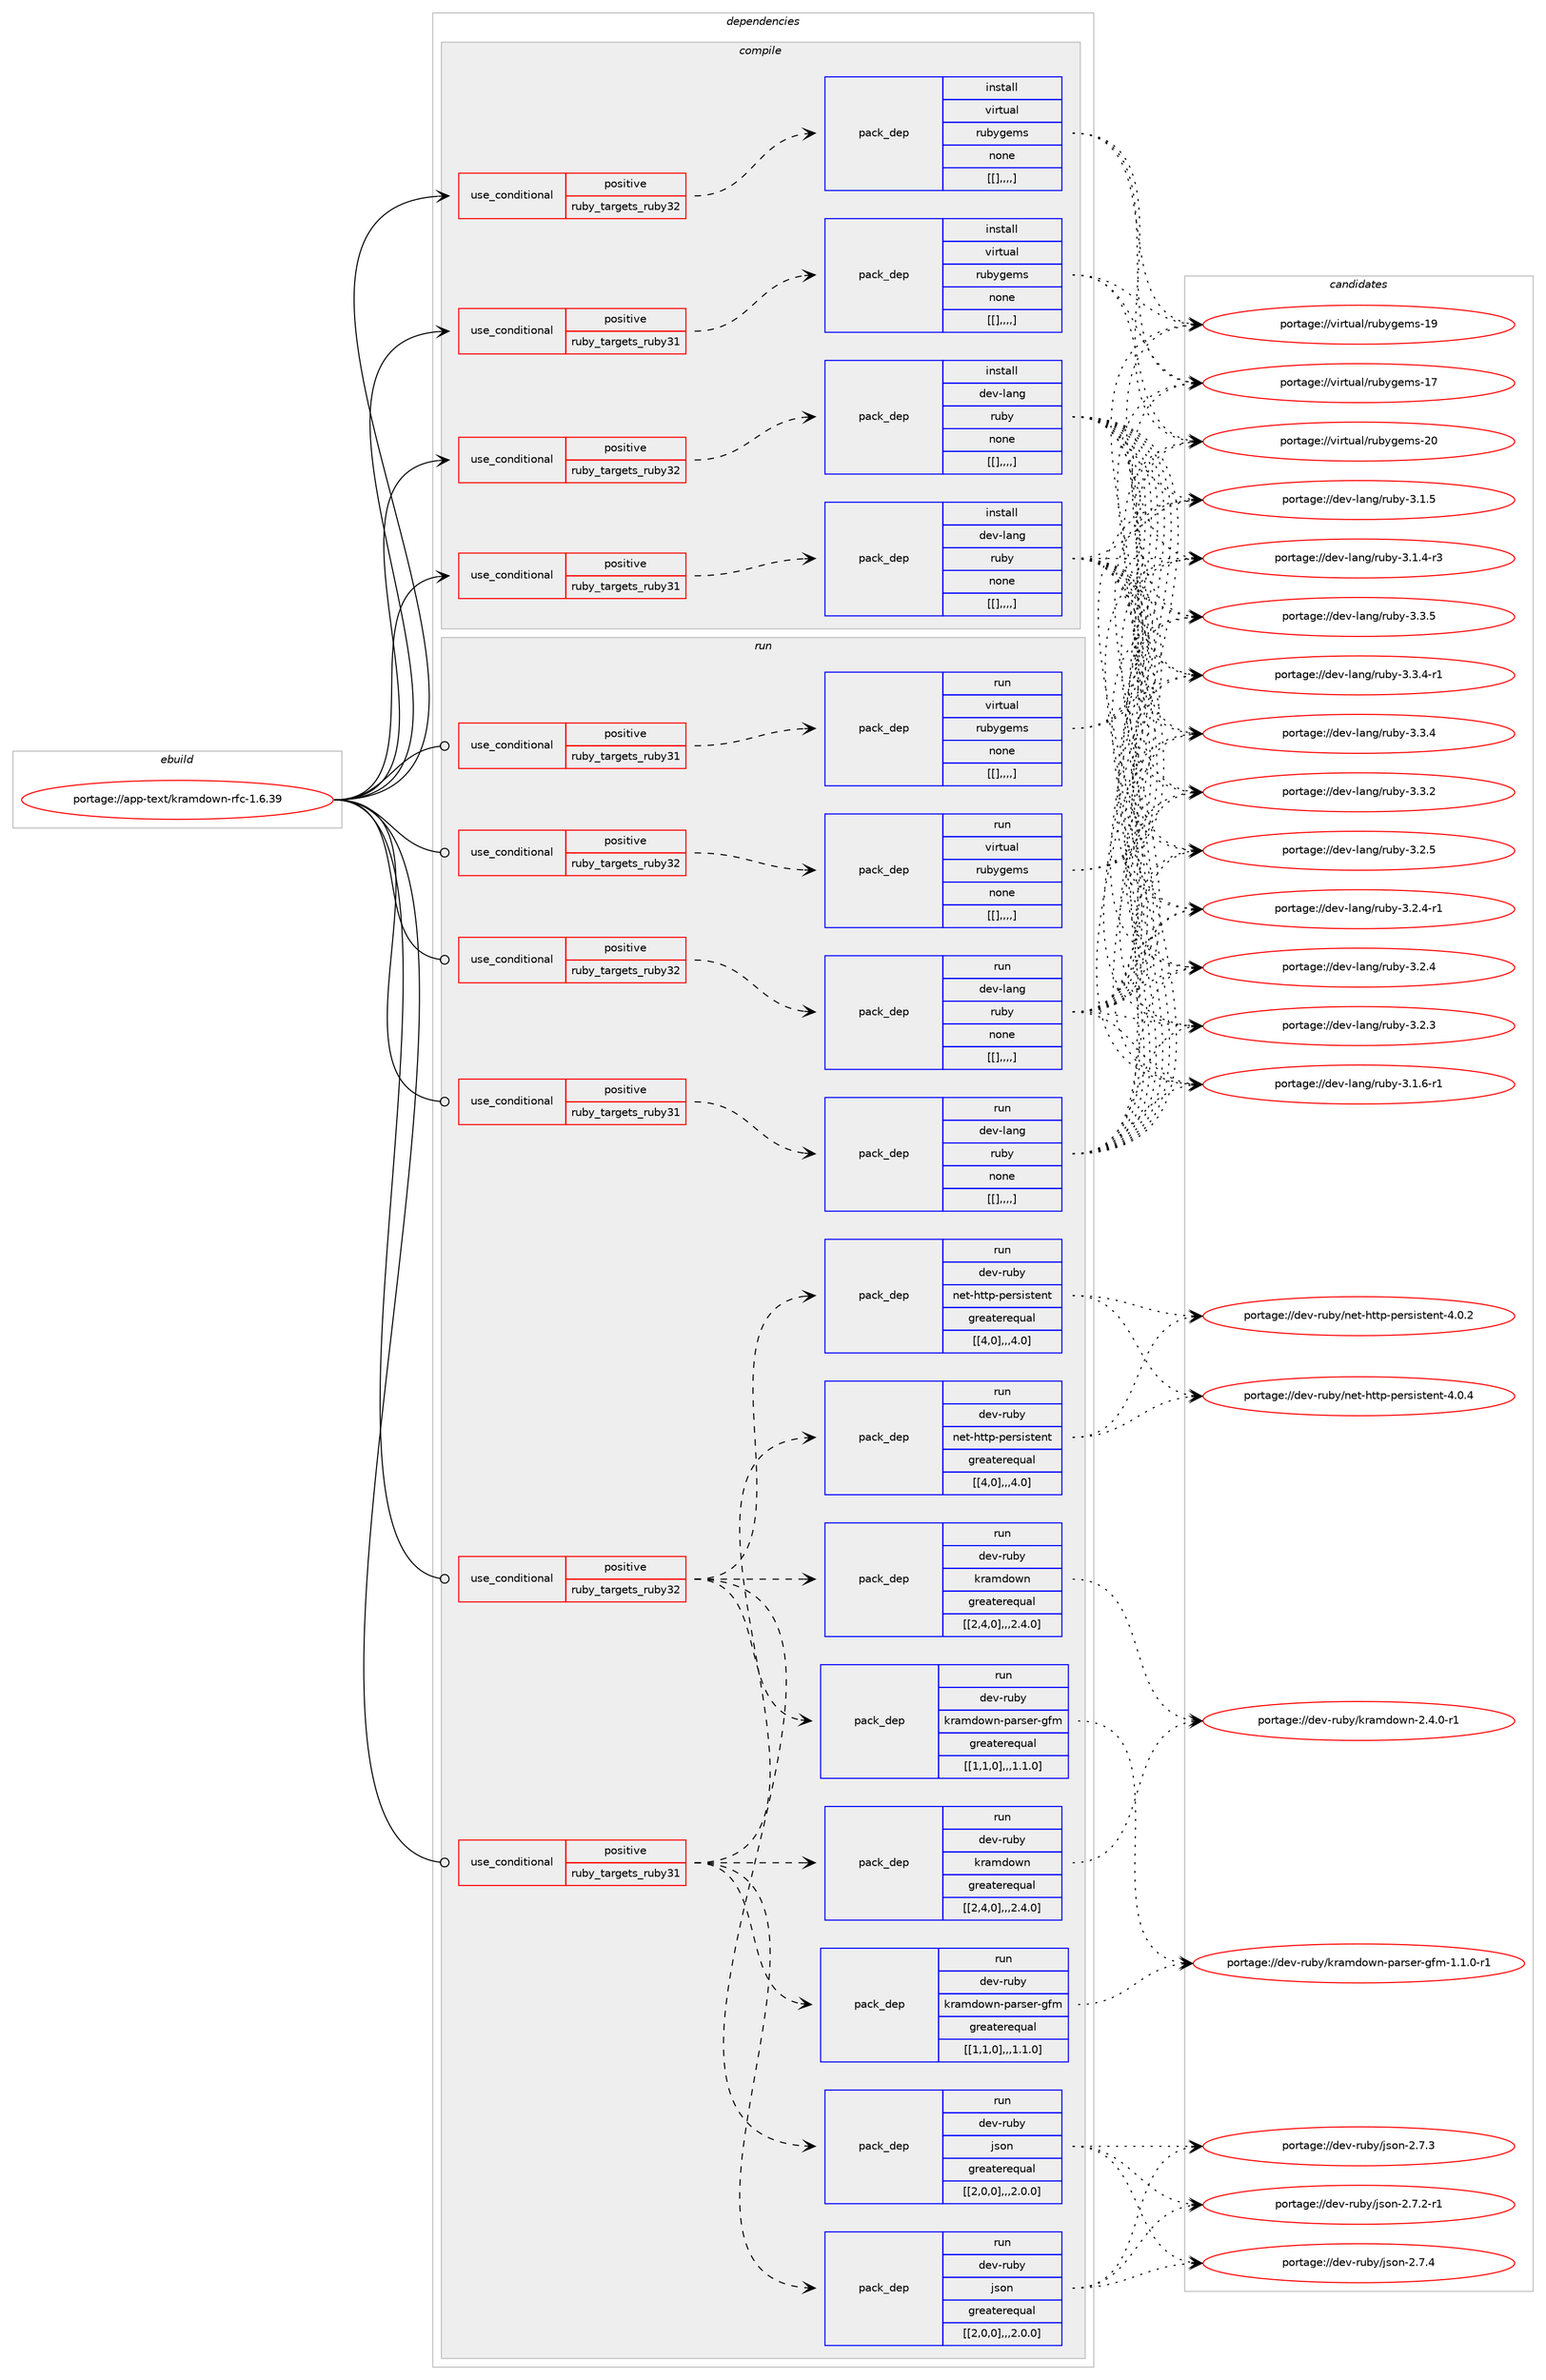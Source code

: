 digraph prolog {

# *************
# Graph options
# *************

newrank=true;
concentrate=true;
compound=true;
graph [rankdir=LR,fontname=Helvetica,fontsize=10,ranksep=1.5];#, ranksep=2.5, nodesep=0.2];
edge  [arrowhead=vee];
node  [fontname=Helvetica,fontsize=10];

# **********
# The ebuild
# **********

subgraph cluster_leftcol {
color=gray;
label=<<i>ebuild</i>>;
id [label="portage://app-text/kramdown-rfc-1.6.39", color=red, width=4, href="../app-text/kramdown-rfc-1.6.39.svg"];
}

# ****************
# The dependencies
# ****************

subgraph cluster_midcol {
color=gray;
label=<<i>dependencies</i>>;
subgraph cluster_compile {
fillcolor="#eeeeee";
style=filled;
label=<<i>compile</i>>;
subgraph cond16546 {
dependency58468 [label=<<TABLE BORDER="0" CELLBORDER="1" CELLSPACING="0" CELLPADDING="4"><TR><TD ROWSPAN="3" CELLPADDING="10">use_conditional</TD></TR><TR><TD>positive</TD></TR><TR><TD>ruby_targets_ruby31</TD></TR></TABLE>>, shape=none, color=red];
subgraph pack41377 {
dependency58510 [label=<<TABLE BORDER="0" CELLBORDER="1" CELLSPACING="0" CELLPADDING="4" WIDTH="220"><TR><TD ROWSPAN="6" CELLPADDING="30">pack_dep</TD></TR><TR><TD WIDTH="110">install</TD></TR><TR><TD>dev-lang</TD></TR><TR><TD>ruby</TD></TR><TR><TD>none</TD></TR><TR><TD>[[],,,,]</TD></TR></TABLE>>, shape=none, color=blue];
}
dependency58468:e -> dependency58510:w [weight=20,style="dashed",arrowhead="vee"];
}
id:e -> dependency58468:w [weight=20,style="solid",arrowhead="vee"];
subgraph cond16561 {
dependency58558 [label=<<TABLE BORDER="0" CELLBORDER="1" CELLSPACING="0" CELLPADDING="4"><TR><TD ROWSPAN="3" CELLPADDING="10">use_conditional</TD></TR><TR><TD>positive</TD></TR><TR><TD>ruby_targets_ruby31</TD></TR></TABLE>>, shape=none, color=red];
subgraph pack41425 {
dependency58560 [label=<<TABLE BORDER="0" CELLBORDER="1" CELLSPACING="0" CELLPADDING="4" WIDTH="220"><TR><TD ROWSPAN="6" CELLPADDING="30">pack_dep</TD></TR><TR><TD WIDTH="110">install</TD></TR><TR><TD>virtual</TD></TR><TR><TD>rubygems</TD></TR><TR><TD>none</TD></TR><TR><TD>[[],,,,]</TD></TR></TABLE>>, shape=none, color=blue];
}
dependency58558:e -> dependency58560:w [weight=20,style="dashed",arrowhead="vee"];
}
id:e -> dependency58558:w [weight=20,style="solid",arrowhead="vee"];
subgraph cond16597 {
dependency58676 [label=<<TABLE BORDER="0" CELLBORDER="1" CELLSPACING="0" CELLPADDING="4"><TR><TD ROWSPAN="3" CELLPADDING="10">use_conditional</TD></TR><TR><TD>positive</TD></TR><TR><TD>ruby_targets_ruby32</TD></TR></TABLE>>, shape=none, color=red];
subgraph pack41516 {
dependency58680 [label=<<TABLE BORDER="0" CELLBORDER="1" CELLSPACING="0" CELLPADDING="4" WIDTH="220"><TR><TD ROWSPAN="6" CELLPADDING="30">pack_dep</TD></TR><TR><TD WIDTH="110">install</TD></TR><TR><TD>dev-lang</TD></TR><TR><TD>ruby</TD></TR><TR><TD>none</TD></TR><TR><TD>[[],,,,]</TD></TR></TABLE>>, shape=none, color=blue];
}
dependency58676:e -> dependency58680:w [weight=20,style="dashed",arrowhead="vee"];
}
id:e -> dependency58676:w [weight=20,style="solid",arrowhead="vee"];
subgraph cond16604 {
dependency58765 [label=<<TABLE BORDER="0" CELLBORDER="1" CELLSPACING="0" CELLPADDING="4"><TR><TD ROWSPAN="3" CELLPADDING="10">use_conditional</TD></TR><TR><TD>positive</TD></TR><TR><TD>ruby_targets_ruby32</TD></TR></TABLE>>, shape=none, color=red];
subgraph pack41633 {
dependency58896 [label=<<TABLE BORDER="0" CELLBORDER="1" CELLSPACING="0" CELLPADDING="4" WIDTH="220"><TR><TD ROWSPAN="6" CELLPADDING="30">pack_dep</TD></TR><TR><TD WIDTH="110">install</TD></TR><TR><TD>virtual</TD></TR><TR><TD>rubygems</TD></TR><TR><TD>none</TD></TR><TR><TD>[[],,,,]</TD></TR></TABLE>>, shape=none, color=blue];
}
dependency58765:e -> dependency58896:w [weight=20,style="dashed",arrowhead="vee"];
}
id:e -> dependency58765:w [weight=20,style="solid",arrowhead="vee"];
}
subgraph cluster_compileandrun {
fillcolor="#eeeeee";
style=filled;
label=<<i>compile and run</i>>;
}
subgraph cluster_run {
fillcolor="#eeeeee";
style=filled;
label=<<i>run</i>>;
subgraph cond16661 {
dependency58920 [label=<<TABLE BORDER="0" CELLBORDER="1" CELLSPACING="0" CELLPADDING="4"><TR><TD ROWSPAN="3" CELLPADDING="10">use_conditional</TD></TR><TR><TD>positive</TD></TR><TR><TD>ruby_targets_ruby31</TD></TR></TABLE>>, shape=none, color=red];
subgraph pack41744 {
dependency59005 [label=<<TABLE BORDER="0" CELLBORDER="1" CELLSPACING="0" CELLPADDING="4" WIDTH="220"><TR><TD ROWSPAN="6" CELLPADDING="30">pack_dep</TD></TR><TR><TD WIDTH="110">run</TD></TR><TR><TD>dev-lang</TD></TR><TR><TD>ruby</TD></TR><TR><TD>none</TD></TR><TR><TD>[[],,,,]</TD></TR></TABLE>>, shape=none, color=blue];
}
dependency58920:e -> dependency59005:w [weight=20,style="dashed",arrowhead="vee"];
}
id:e -> dependency58920:w [weight=20,style="solid",arrowhead="odot"];
subgraph cond16678 {
dependency59010 [label=<<TABLE BORDER="0" CELLBORDER="1" CELLSPACING="0" CELLPADDING="4"><TR><TD ROWSPAN="3" CELLPADDING="10">use_conditional</TD></TR><TR><TD>positive</TD></TR><TR><TD>ruby_targets_ruby31</TD></TR></TABLE>>, shape=none, color=red];
subgraph pack41792 {
dependency59047 [label=<<TABLE BORDER="0" CELLBORDER="1" CELLSPACING="0" CELLPADDING="4" WIDTH="220"><TR><TD ROWSPAN="6" CELLPADDING="30">pack_dep</TD></TR><TR><TD WIDTH="110">run</TD></TR><TR><TD>dev-ruby</TD></TR><TR><TD>json</TD></TR><TR><TD>greaterequal</TD></TR><TR><TD>[[2,0,0],,,2.0.0]</TD></TR></TABLE>>, shape=none, color=blue];
}
dependency59010:e -> dependency59047:w [weight=20,style="dashed",arrowhead="vee"];
subgraph pack41810 {
dependency59050 [label=<<TABLE BORDER="0" CELLBORDER="1" CELLSPACING="0" CELLPADDING="4" WIDTH="220"><TR><TD ROWSPAN="6" CELLPADDING="30">pack_dep</TD></TR><TR><TD WIDTH="110">run</TD></TR><TR><TD>dev-ruby</TD></TR><TR><TD>kramdown</TD></TR><TR><TD>greaterequal</TD></TR><TR><TD>[[2,4,0],,,2.4.0]</TD></TR></TABLE>>, shape=none, color=blue];
}
dependency59010:e -> dependency59050:w [weight=20,style="dashed",arrowhead="vee"];
subgraph pack41840 {
dependency59107 [label=<<TABLE BORDER="0" CELLBORDER="1" CELLSPACING="0" CELLPADDING="4" WIDTH="220"><TR><TD ROWSPAN="6" CELLPADDING="30">pack_dep</TD></TR><TR><TD WIDTH="110">run</TD></TR><TR><TD>dev-ruby</TD></TR><TR><TD>kramdown-parser-gfm</TD></TR><TR><TD>greaterequal</TD></TR><TR><TD>[[1,1,0],,,1.1.0]</TD></TR></TABLE>>, shape=none, color=blue];
}
dependency59010:e -> dependency59107:w [weight=20,style="dashed",arrowhead="vee"];
subgraph pack41890 {
dependency59150 [label=<<TABLE BORDER="0" CELLBORDER="1" CELLSPACING="0" CELLPADDING="4" WIDTH="220"><TR><TD ROWSPAN="6" CELLPADDING="30">pack_dep</TD></TR><TR><TD WIDTH="110">run</TD></TR><TR><TD>dev-ruby</TD></TR><TR><TD>net-http-persistent</TD></TR><TR><TD>greaterequal</TD></TR><TR><TD>[[4,0],,,4.0]</TD></TR></TABLE>>, shape=none, color=blue];
}
dependency59010:e -> dependency59150:w [weight=20,style="dashed",arrowhead="vee"];
}
id:e -> dependency59010:w [weight=20,style="solid",arrowhead="odot"];
subgraph cond16710 {
dependency59224 [label=<<TABLE BORDER="0" CELLBORDER="1" CELLSPACING="0" CELLPADDING="4"><TR><TD ROWSPAN="3" CELLPADDING="10">use_conditional</TD></TR><TR><TD>positive</TD></TR><TR><TD>ruby_targets_ruby31</TD></TR></TABLE>>, shape=none, color=red];
subgraph pack41954 {
dependency59226 [label=<<TABLE BORDER="0" CELLBORDER="1" CELLSPACING="0" CELLPADDING="4" WIDTH="220"><TR><TD ROWSPAN="6" CELLPADDING="30">pack_dep</TD></TR><TR><TD WIDTH="110">run</TD></TR><TR><TD>virtual</TD></TR><TR><TD>rubygems</TD></TR><TR><TD>none</TD></TR><TR><TD>[[],,,,]</TD></TR></TABLE>>, shape=none, color=blue];
}
dependency59224:e -> dependency59226:w [weight=20,style="dashed",arrowhead="vee"];
}
id:e -> dependency59224:w [weight=20,style="solid",arrowhead="odot"];
subgraph cond16716 {
dependency59252 [label=<<TABLE BORDER="0" CELLBORDER="1" CELLSPACING="0" CELLPADDING="4"><TR><TD ROWSPAN="3" CELLPADDING="10">use_conditional</TD></TR><TR><TD>positive</TD></TR><TR><TD>ruby_targets_ruby32</TD></TR></TABLE>>, shape=none, color=red];
subgraph pack42006 {
dependency59369 [label=<<TABLE BORDER="0" CELLBORDER="1" CELLSPACING="0" CELLPADDING="4" WIDTH="220"><TR><TD ROWSPAN="6" CELLPADDING="30">pack_dep</TD></TR><TR><TD WIDTH="110">run</TD></TR><TR><TD>dev-lang</TD></TR><TR><TD>ruby</TD></TR><TR><TD>none</TD></TR><TR><TD>[[],,,,]</TD></TR></TABLE>>, shape=none, color=blue];
}
dependency59252:e -> dependency59369:w [weight=20,style="dashed",arrowhead="vee"];
}
id:e -> dependency59252:w [weight=20,style="solid",arrowhead="odot"];
subgraph cond16736 {
dependency59399 [label=<<TABLE BORDER="0" CELLBORDER="1" CELLSPACING="0" CELLPADDING="4"><TR><TD ROWSPAN="3" CELLPADDING="10">use_conditional</TD></TR><TR><TD>positive</TD></TR><TR><TD>ruby_targets_ruby32</TD></TR></TABLE>>, shape=none, color=red];
subgraph pack42099 {
dependency59429 [label=<<TABLE BORDER="0" CELLBORDER="1" CELLSPACING="0" CELLPADDING="4" WIDTH="220"><TR><TD ROWSPAN="6" CELLPADDING="30">pack_dep</TD></TR><TR><TD WIDTH="110">run</TD></TR><TR><TD>dev-ruby</TD></TR><TR><TD>json</TD></TR><TR><TD>greaterequal</TD></TR><TR><TD>[[2,0,0],,,2.0.0]</TD></TR></TABLE>>, shape=none, color=blue];
}
dependency59399:e -> dependency59429:w [weight=20,style="dashed",arrowhead="vee"];
subgraph pack42120 {
dependency59449 [label=<<TABLE BORDER="0" CELLBORDER="1" CELLSPACING="0" CELLPADDING="4" WIDTH="220"><TR><TD ROWSPAN="6" CELLPADDING="30">pack_dep</TD></TR><TR><TD WIDTH="110">run</TD></TR><TR><TD>dev-ruby</TD></TR><TR><TD>kramdown</TD></TR><TR><TD>greaterequal</TD></TR><TR><TD>[[2,4,0],,,2.4.0]</TD></TR></TABLE>>, shape=none, color=blue];
}
dependency59399:e -> dependency59449:w [weight=20,style="dashed",arrowhead="vee"];
subgraph pack42134 {
dependency59483 [label=<<TABLE BORDER="0" CELLBORDER="1" CELLSPACING="0" CELLPADDING="4" WIDTH="220"><TR><TD ROWSPAN="6" CELLPADDING="30">pack_dep</TD></TR><TR><TD WIDTH="110">run</TD></TR><TR><TD>dev-ruby</TD></TR><TR><TD>kramdown-parser-gfm</TD></TR><TR><TD>greaterequal</TD></TR><TR><TD>[[1,1,0],,,1.1.0]</TD></TR></TABLE>>, shape=none, color=blue];
}
dependency59399:e -> dependency59483:w [weight=20,style="dashed",arrowhead="vee"];
subgraph pack42159 {
dependency59518 [label=<<TABLE BORDER="0" CELLBORDER="1" CELLSPACING="0" CELLPADDING="4" WIDTH="220"><TR><TD ROWSPAN="6" CELLPADDING="30">pack_dep</TD></TR><TR><TD WIDTH="110">run</TD></TR><TR><TD>dev-ruby</TD></TR><TR><TD>net-http-persistent</TD></TR><TR><TD>greaterequal</TD></TR><TR><TD>[[4,0],,,4.0]</TD></TR></TABLE>>, shape=none, color=blue];
}
dependency59399:e -> dependency59518:w [weight=20,style="dashed",arrowhead="vee"];
}
id:e -> dependency59399:w [weight=20,style="solid",arrowhead="odot"];
subgraph cond16769 {
dependency59554 [label=<<TABLE BORDER="0" CELLBORDER="1" CELLSPACING="0" CELLPADDING="4"><TR><TD ROWSPAN="3" CELLPADDING="10">use_conditional</TD></TR><TR><TD>positive</TD></TR><TR><TD>ruby_targets_ruby32</TD></TR></TABLE>>, shape=none, color=red];
subgraph pack42213 {
dependency59557 [label=<<TABLE BORDER="0" CELLBORDER="1" CELLSPACING="0" CELLPADDING="4" WIDTH="220"><TR><TD ROWSPAN="6" CELLPADDING="30">pack_dep</TD></TR><TR><TD WIDTH="110">run</TD></TR><TR><TD>virtual</TD></TR><TR><TD>rubygems</TD></TR><TR><TD>none</TD></TR><TR><TD>[[],,,,]</TD></TR></TABLE>>, shape=none, color=blue];
}
dependency59554:e -> dependency59557:w [weight=20,style="dashed",arrowhead="vee"];
}
id:e -> dependency59554:w [weight=20,style="solid",arrowhead="odot"];
}
}

# **************
# The candidates
# **************

subgraph cluster_choices {
rank=same;
color=gray;
label=<<i>candidates</i>>;

subgraph choice40201 {
color=black;
nodesep=1;
choice10010111845108971101034711411798121455146514653 [label="portage://dev-lang/ruby-3.3.5", color=red, width=4,href="../dev-lang/ruby-3.3.5.svg"];
choice100101118451089711010347114117981214551465146524511449 [label="portage://dev-lang/ruby-3.3.4-r1", color=red, width=4,href="../dev-lang/ruby-3.3.4-r1.svg"];
choice10010111845108971101034711411798121455146514652 [label="portage://dev-lang/ruby-3.3.4", color=red, width=4,href="../dev-lang/ruby-3.3.4.svg"];
choice10010111845108971101034711411798121455146514650 [label="portage://dev-lang/ruby-3.3.2", color=red, width=4,href="../dev-lang/ruby-3.3.2.svg"];
choice10010111845108971101034711411798121455146504653 [label="portage://dev-lang/ruby-3.2.5", color=red, width=4,href="../dev-lang/ruby-3.2.5.svg"];
choice100101118451089711010347114117981214551465046524511449 [label="portage://dev-lang/ruby-3.2.4-r1", color=red, width=4,href="../dev-lang/ruby-3.2.4-r1.svg"];
choice10010111845108971101034711411798121455146504652 [label="portage://dev-lang/ruby-3.2.4", color=red, width=4,href="../dev-lang/ruby-3.2.4.svg"];
choice10010111845108971101034711411798121455146504651 [label="portage://dev-lang/ruby-3.2.3", color=red, width=4,href="../dev-lang/ruby-3.2.3.svg"];
choice100101118451089711010347114117981214551464946544511449 [label="portage://dev-lang/ruby-3.1.6-r1", color=red, width=4,href="../dev-lang/ruby-3.1.6-r1.svg"];
choice10010111845108971101034711411798121455146494653 [label="portage://dev-lang/ruby-3.1.5", color=red, width=4,href="../dev-lang/ruby-3.1.5.svg"];
choice100101118451089711010347114117981214551464946524511451 [label="portage://dev-lang/ruby-3.1.4-r3", color=red, width=4,href="../dev-lang/ruby-3.1.4-r3.svg"];
dependency58510:e -> choice10010111845108971101034711411798121455146514653:w [style=dotted,weight="100"];
dependency58510:e -> choice100101118451089711010347114117981214551465146524511449:w [style=dotted,weight="100"];
dependency58510:e -> choice10010111845108971101034711411798121455146514652:w [style=dotted,weight="100"];
dependency58510:e -> choice10010111845108971101034711411798121455146514650:w [style=dotted,weight="100"];
dependency58510:e -> choice10010111845108971101034711411798121455146504653:w [style=dotted,weight="100"];
dependency58510:e -> choice100101118451089711010347114117981214551465046524511449:w [style=dotted,weight="100"];
dependency58510:e -> choice10010111845108971101034711411798121455146504652:w [style=dotted,weight="100"];
dependency58510:e -> choice10010111845108971101034711411798121455146504651:w [style=dotted,weight="100"];
dependency58510:e -> choice100101118451089711010347114117981214551464946544511449:w [style=dotted,weight="100"];
dependency58510:e -> choice10010111845108971101034711411798121455146494653:w [style=dotted,weight="100"];
dependency58510:e -> choice100101118451089711010347114117981214551464946524511451:w [style=dotted,weight="100"];
}
subgraph choice40215 {
color=black;
nodesep=1;
choice118105114116117971084711411798121103101109115455048 [label="portage://virtual/rubygems-20", color=red, width=4,href="../virtual/rubygems-20.svg"];
choice118105114116117971084711411798121103101109115454957 [label="portage://virtual/rubygems-19", color=red, width=4,href="../virtual/rubygems-19.svg"];
choice118105114116117971084711411798121103101109115454955 [label="portage://virtual/rubygems-17", color=red, width=4,href="../virtual/rubygems-17.svg"];
dependency58560:e -> choice118105114116117971084711411798121103101109115455048:w [style=dotted,weight="100"];
dependency58560:e -> choice118105114116117971084711411798121103101109115454957:w [style=dotted,weight="100"];
dependency58560:e -> choice118105114116117971084711411798121103101109115454955:w [style=dotted,weight="100"];
}
subgraph choice40316 {
color=black;
nodesep=1;
choice10010111845108971101034711411798121455146514653 [label="portage://dev-lang/ruby-3.3.5", color=red, width=4,href="../dev-lang/ruby-3.3.5.svg"];
choice100101118451089711010347114117981214551465146524511449 [label="portage://dev-lang/ruby-3.3.4-r1", color=red, width=4,href="../dev-lang/ruby-3.3.4-r1.svg"];
choice10010111845108971101034711411798121455146514652 [label="portage://dev-lang/ruby-3.3.4", color=red, width=4,href="../dev-lang/ruby-3.3.4.svg"];
choice10010111845108971101034711411798121455146514650 [label="portage://dev-lang/ruby-3.3.2", color=red, width=4,href="../dev-lang/ruby-3.3.2.svg"];
choice10010111845108971101034711411798121455146504653 [label="portage://dev-lang/ruby-3.2.5", color=red, width=4,href="../dev-lang/ruby-3.2.5.svg"];
choice100101118451089711010347114117981214551465046524511449 [label="portage://dev-lang/ruby-3.2.4-r1", color=red, width=4,href="../dev-lang/ruby-3.2.4-r1.svg"];
choice10010111845108971101034711411798121455146504652 [label="portage://dev-lang/ruby-3.2.4", color=red, width=4,href="../dev-lang/ruby-3.2.4.svg"];
choice10010111845108971101034711411798121455146504651 [label="portage://dev-lang/ruby-3.2.3", color=red, width=4,href="../dev-lang/ruby-3.2.3.svg"];
choice100101118451089711010347114117981214551464946544511449 [label="portage://dev-lang/ruby-3.1.6-r1", color=red, width=4,href="../dev-lang/ruby-3.1.6-r1.svg"];
choice10010111845108971101034711411798121455146494653 [label="portage://dev-lang/ruby-3.1.5", color=red, width=4,href="../dev-lang/ruby-3.1.5.svg"];
choice100101118451089711010347114117981214551464946524511451 [label="portage://dev-lang/ruby-3.1.4-r3", color=red, width=4,href="../dev-lang/ruby-3.1.4-r3.svg"];
dependency58680:e -> choice10010111845108971101034711411798121455146514653:w [style=dotted,weight="100"];
dependency58680:e -> choice100101118451089711010347114117981214551465146524511449:w [style=dotted,weight="100"];
dependency58680:e -> choice10010111845108971101034711411798121455146514652:w [style=dotted,weight="100"];
dependency58680:e -> choice10010111845108971101034711411798121455146514650:w [style=dotted,weight="100"];
dependency58680:e -> choice10010111845108971101034711411798121455146504653:w [style=dotted,weight="100"];
dependency58680:e -> choice100101118451089711010347114117981214551465046524511449:w [style=dotted,weight="100"];
dependency58680:e -> choice10010111845108971101034711411798121455146504652:w [style=dotted,weight="100"];
dependency58680:e -> choice10010111845108971101034711411798121455146504651:w [style=dotted,weight="100"];
dependency58680:e -> choice100101118451089711010347114117981214551464946544511449:w [style=dotted,weight="100"];
dependency58680:e -> choice10010111845108971101034711411798121455146494653:w [style=dotted,weight="100"];
dependency58680:e -> choice100101118451089711010347114117981214551464946524511451:w [style=dotted,weight="100"];
}
subgraph choice40366 {
color=black;
nodesep=1;
choice118105114116117971084711411798121103101109115455048 [label="portage://virtual/rubygems-20", color=red, width=4,href="../virtual/rubygems-20.svg"];
choice118105114116117971084711411798121103101109115454957 [label="portage://virtual/rubygems-19", color=red, width=4,href="../virtual/rubygems-19.svg"];
choice118105114116117971084711411798121103101109115454955 [label="portage://virtual/rubygems-17", color=red, width=4,href="../virtual/rubygems-17.svg"];
dependency58896:e -> choice118105114116117971084711411798121103101109115455048:w [style=dotted,weight="100"];
dependency58896:e -> choice118105114116117971084711411798121103101109115454957:w [style=dotted,weight="100"];
dependency58896:e -> choice118105114116117971084711411798121103101109115454955:w [style=dotted,weight="100"];
}
subgraph choice40377 {
color=black;
nodesep=1;
choice10010111845108971101034711411798121455146514653 [label="portage://dev-lang/ruby-3.3.5", color=red, width=4,href="../dev-lang/ruby-3.3.5.svg"];
choice100101118451089711010347114117981214551465146524511449 [label="portage://dev-lang/ruby-3.3.4-r1", color=red, width=4,href="../dev-lang/ruby-3.3.4-r1.svg"];
choice10010111845108971101034711411798121455146514652 [label="portage://dev-lang/ruby-3.3.4", color=red, width=4,href="../dev-lang/ruby-3.3.4.svg"];
choice10010111845108971101034711411798121455146514650 [label="portage://dev-lang/ruby-3.3.2", color=red, width=4,href="../dev-lang/ruby-3.3.2.svg"];
choice10010111845108971101034711411798121455146504653 [label="portage://dev-lang/ruby-3.2.5", color=red, width=4,href="../dev-lang/ruby-3.2.5.svg"];
choice100101118451089711010347114117981214551465046524511449 [label="portage://dev-lang/ruby-3.2.4-r1", color=red, width=4,href="../dev-lang/ruby-3.2.4-r1.svg"];
choice10010111845108971101034711411798121455146504652 [label="portage://dev-lang/ruby-3.2.4", color=red, width=4,href="../dev-lang/ruby-3.2.4.svg"];
choice10010111845108971101034711411798121455146504651 [label="portage://dev-lang/ruby-3.2.3", color=red, width=4,href="../dev-lang/ruby-3.2.3.svg"];
choice100101118451089711010347114117981214551464946544511449 [label="portage://dev-lang/ruby-3.1.6-r1", color=red, width=4,href="../dev-lang/ruby-3.1.6-r1.svg"];
choice10010111845108971101034711411798121455146494653 [label="portage://dev-lang/ruby-3.1.5", color=red, width=4,href="../dev-lang/ruby-3.1.5.svg"];
choice100101118451089711010347114117981214551464946524511451 [label="portage://dev-lang/ruby-3.1.4-r3", color=red, width=4,href="../dev-lang/ruby-3.1.4-r3.svg"];
dependency59005:e -> choice10010111845108971101034711411798121455146514653:w [style=dotted,weight="100"];
dependency59005:e -> choice100101118451089711010347114117981214551465146524511449:w [style=dotted,weight="100"];
dependency59005:e -> choice10010111845108971101034711411798121455146514652:w [style=dotted,weight="100"];
dependency59005:e -> choice10010111845108971101034711411798121455146514650:w [style=dotted,weight="100"];
dependency59005:e -> choice10010111845108971101034711411798121455146504653:w [style=dotted,weight="100"];
dependency59005:e -> choice100101118451089711010347114117981214551465046524511449:w [style=dotted,weight="100"];
dependency59005:e -> choice10010111845108971101034711411798121455146504652:w [style=dotted,weight="100"];
dependency59005:e -> choice10010111845108971101034711411798121455146504651:w [style=dotted,weight="100"];
dependency59005:e -> choice100101118451089711010347114117981214551464946544511449:w [style=dotted,weight="100"];
dependency59005:e -> choice10010111845108971101034711411798121455146494653:w [style=dotted,weight="100"];
dependency59005:e -> choice100101118451089711010347114117981214551464946524511451:w [style=dotted,weight="100"];
}
subgraph choice40419 {
color=black;
nodesep=1;
choice100101118451141179812147106115111110455046554652 [label="portage://dev-ruby/json-2.7.4", color=red, width=4,href="../dev-ruby/json-2.7.4.svg"];
choice100101118451141179812147106115111110455046554651 [label="portage://dev-ruby/json-2.7.3", color=red, width=4,href="../dev-ruby/json-2.7.3.svg"];
choice1001011184511411798121471061151111104550465546504511449 [label="portage://dev-ruby/json-2.7.2-r1", color=red, width=4,href="../dev-ruby/json-2.7.2-r1.svg"];
dependency59047:e -> choice100101118451141179812147106115111110455046554652:w [style=dotted,weight="100"];
dependency59047:e -> choice100101118451141179812147106115111110455046554651:w [style=dotted,weight="100"];
dependency59047:e -> choice1001011184511411798121471061151111104550465546504511449:w [style=dotted,weight="100"];
}
subgraph choice40452 {
color=black;
nodesep=1;
choice100101118451141179812147107114971091001111191104550465246484511449 [label="portage://dev-ruby/kramdown-2.4.0-r1", color=red, width=4,href="../dev-ruby/kramdown-2.4.0-r1.svg"];
dependency59050:e -> choice100101118451141179812147107114971091001111191104550465246484511449:w [style=dotted,weight="100"];
}
subgraph choice40527 {
color=black;
nodesep=1;
choice100101118451141179812147107114971091001111191104511297114115101114451031021094549464946484511449 [label="portage://dev-ruby/kramdown-parser-gfm-1.1.0-r1", color=red, width=4,href="../dev-ruby/kramdown-parser-gfm-1.1.0-r1.svg"];
dependency59107:e -> choice100101118451141179812147107114971091001111191104511297114115101114451031021094549464946484511449:w [style=dotted,weight="100"];
}
subgraph choice40574 {
color=black;
nodesep=1;
choice1001011184511411798121471101011164510411611611245112101114115105115116101110116455246484652 [label="portage://dev-ruby/net-http-persistent-4.0.4", color=red, width=4,href="../dev-ruby/net-http-persistent-4.0.4.svg"];
choice1001011184511411798121471101011164510411611611245112101114115105115116101110116455246484650 [label="portage://dev-ruby/net-http-persistent-4.0.2", color=red, width=4,href="../dev-ruby/net-http-persistent-4.0.2.svg"];
dependency59150:e -> choice1001011184511411798121471101011164510411611611245112101114115105115116101110116455246484652:w [style=dotted,weight="100"];
dependency59150:e -> choice1001011184511411798121471101011164510411611611245112101114115105115116101110116455246484650:w [style=dotted,weight="100"];
}
subgraph choice40578 {
color=black;
nodesep=1;
choice118105114116117971084711411798121103101109115455048 [label="portage://virtual/rubygems-20", color=red, width=4,href="../virtual/rubygems-20.svg"];
choice118105114116117971084711411798121103101109115454957 [label="portage://virtual/rubygems-19", color=red, width=4,href="../virtual/rubygems-19.svg"];
choice118105114116117971084711411798121103101109115454955 [label="portage://virtual/rubygems-17", color=red, width=4,href="../virtual/rubygems-17.svg"];
dependency59226:e -> choice118105114116117971084711411798121103101109115455048:w [style=dotted,weight="100"];
dependency59226:e -> choice118105114116117971084711411798121103101109115454957:w [style=dotted,weight="100"];
dependency59226:e -> choice118105114116117971084711411798121103101109115454955:w [style=dotted,weight="100"];
}
subgraph choice40584 {
color=black;
nodesep=1;
choice10010111845108971101034711411798121455146514653 [label="portage://dev-lang/ruby-3.3.5", color=red, width=4,href="../dev-lang/ruby-3.3.5.svg"];
choice100101118451089711010347114117981214551465146524511449 [label="portage://dev-lang/ruby-3.3.4-r1", color=red, width=4,href="../dev-lang/ruby-3.3.4-r1.svg"];
choice10010111845108971101034711411798121455146514652 [label="portage://dev-lang/ruby-3.3.4", color=red, width=4,href="../dev-lang/ruby-3.3.4.svg"];
choice10010111845108971101034711411798121455146514650 [label="portage://dev-lang/ruby-3.3.2", color=red, width=4,href="../dev-lang/ruby-3.3.2.svg"];
choice10010111845108971101034711411798121455146504653 [label="portage://dev-lang/ruby-3.2.5", color=red, width=4,href="../dev-lang/ruby-3.2.5.svg"];
choice100101118451089711010347114117981214551465046524511449 [label="portage://dev-lang/ruby-3.2.4-r1", color=red, width=4,href="../dev-lang/ruby-3.2.4-r1.svg"];
choice10010111845108971101034711411798121455146504652 [label="portage://dev-lang/ruby-3.2.4", color=red, width=4,href="../dev-lang/ruby-3.2.4.svg"];
choice10010111845108971101034711411798121455146504651 [label="portage://dev-lang/ruby-3.2.3", color=red, width=4,href="../dev-lang/ruby-3.2.3.svg"];
choice100101118451089711010347114117981214551464946544511449 [label="portage://dev-lang/ruby-3.1.6-r1", color=red, width=4,href="../dev-lang/ruby-3.1.6-r1.svg"];
choice10010111845108971101034711411798121455146494653 [label="portage://dev-lang/ruby-3.1.5", color=red, width=4,href="../dev-lang/ruby-3.1.5.svg"];
choice100101118451089711010347114117981214551464946524511451 [label="portage://dev-lang/ruby-3.1.4-r3", color=red, width=4,href="../dev-lang/ruby-3.1.4-r3.svg"];
dependency59369:e -> choice10010111845108971101034711411798121455146514653:w [style=dotted,weight="100"];
dependency59369:e -> choice100101118451089711010347114117981214551465146524511449:w [style=dotted,weight="100"];
dependency59369:e -> choice10010111845108971101034711411798121455146514652:w [style=dotted,weight="100"];
dependency59369:e -> choice10010111845108971101034711411798121455146514650:w [style=dotted,weight="100"];
dependency59369:e -> choice10010111845108971101034711411798121455146504653:w [style=dotted,weight="100"];
dependency59369:e -> choice100101118451089711010347114117981214551465046524511449:w [style=dotted,weight="100"];
dependency59369:e -> choice10010111845108971101034711411798121455146504652:w [style=dotted,weight="100"];
dependency59369:e -> choice10010111845108971101034711411798121455146504651:w [style=dotted,weight="100"];
dependency59369:e -> choice100101118451089711010347114117981214551464946544511449:w [style=dotted,weight="100"];
dependency59369:e -> choice10010111845108971101034711411798121455146494653:w [style=dotted,weight="100"];
dependency59369:e -> choice100101118451089711010347114117981214551464946524511451:w [style=dotted,weight="100"];
}
subgraph choice40644 {
color=black;
nodesep=1;
choice100101118451141179812147106115111110455046554652 [label="portage://dev-ruby/json-2.7.4", color=red, width=4,href="../dev-ruby/json-2.7.4.svg"];
choice100101118451141179812147106115111110455046554651 [label="portage://dev-ruby/json-2.7.3", color=red, width=4,href="../dev-ruby/json-2.7.3.svg"];
choice1001011184511411798121471061151111104550465546504511449 [label="portage://dev-ruby/json-2.7.2-r1", color=red, width=4,href="../dev-ruby/json-2.7.2-r1.svg"];
dependency59429:e -> choice100101118451141179812147106115111110455046554652:w [style=dotted,weight="100"];
dependency59429:e -> choice100101118451141179812147106115111110455046554651:w [style=dotted,weight="100"];
dependency59429:e -> choice1001011184511411798121471061151111104550465546504511449:w [style=dotted,weight="100"];
}
subgraph choice40648 {
color=black;
nodesep=1;
choice100101118451141179812147107114971091001111191104550465246484511449 [label="portage://dev-ruby/kramdown-2.4.0-r1", color=red, width=4,href="../dev-ruby/kramdown-2.4.0-r1.svg"];
dependency59449:e -> choice100101118451141179812147107114971091001111191104550465246484511449:w [style=dotted,weight="100"];
}
subgraph choice40688 {
color=black;
nodesep=1;
choice100101118451141179812147107114971091001111191104511297114115101114451031021094549464946484511449 [label="portage://dev-ruby/kramdown-parser-gfm-1.1.0-r1", color=red, width=4,href="../dev-ruby/kramdown-parser-gfm-1.1.0-r1.svg"];
dependency59483:e -> choice100101118451141179812147107114971091001111191104511297114115101114451031021094549464946484511449:w [style=dotted,weight="100"];
}
subgraph choice40691 {
color=black;
nodesep=1;
choice1001011184511411798121471101011164510411611611245112101114115105115116101110116455246484652 [label="portage://dev-ruby/net-http-persistent-4.0.4", color=red, width=4,href="../dev-ruby/net-http-persistent-4.0.4.svg"];
choice1001011184511411798121471101011164510411611611245112101114115105115116101110116455246484650 [label="portage://dev-ruby/net-http-persistent-4.0.2", color=red, width=4,href="../dev-ruby/net-http-persistent-4.0.2.svg"];
dependency59518:e -> choice1001011184511411798121471101011164510411611611245112101114115105115116101110116455246484652:w [style=dotted,weight="100"];
dependency59518:e -> choice1001011184511411798121471101011164510411611611245112101114115105115116101110116455246484650:w [style=dotted,weight="100"];
}
subgraph choice40706 {
color=black;
nodesep=1;
choice118105114116117971084711411798121103101109115455048 [label="portage://virtual/rubygems-20", color=red, width=4,href="../virtual/rubygems-20.svg"];
choice118105114116117971084711411798121103101109115454957 [label="portage://virtual/rubygems-19", color=red, width=4,href="../virtual/rubygems-19.svg"];
choice118105114116117971084711411798121103101109115454955 [label="portage://virtual/rubygems-17", color=red, width=4,href="../virtual/rubygems-17.svg"];
dependency59557:e -> choice118105114116117971084711411798121103101109115455048:w [style=dotted,weight="100"];
dependency59557:e -> choice118105114116117971084711411798121103101109115454957:w [style=dotted,weight="100"];
dependency59557:e -> choice118105114116117971084711411798121103101109115454955:w [style=dotted,weight="100"];
}
}

}
